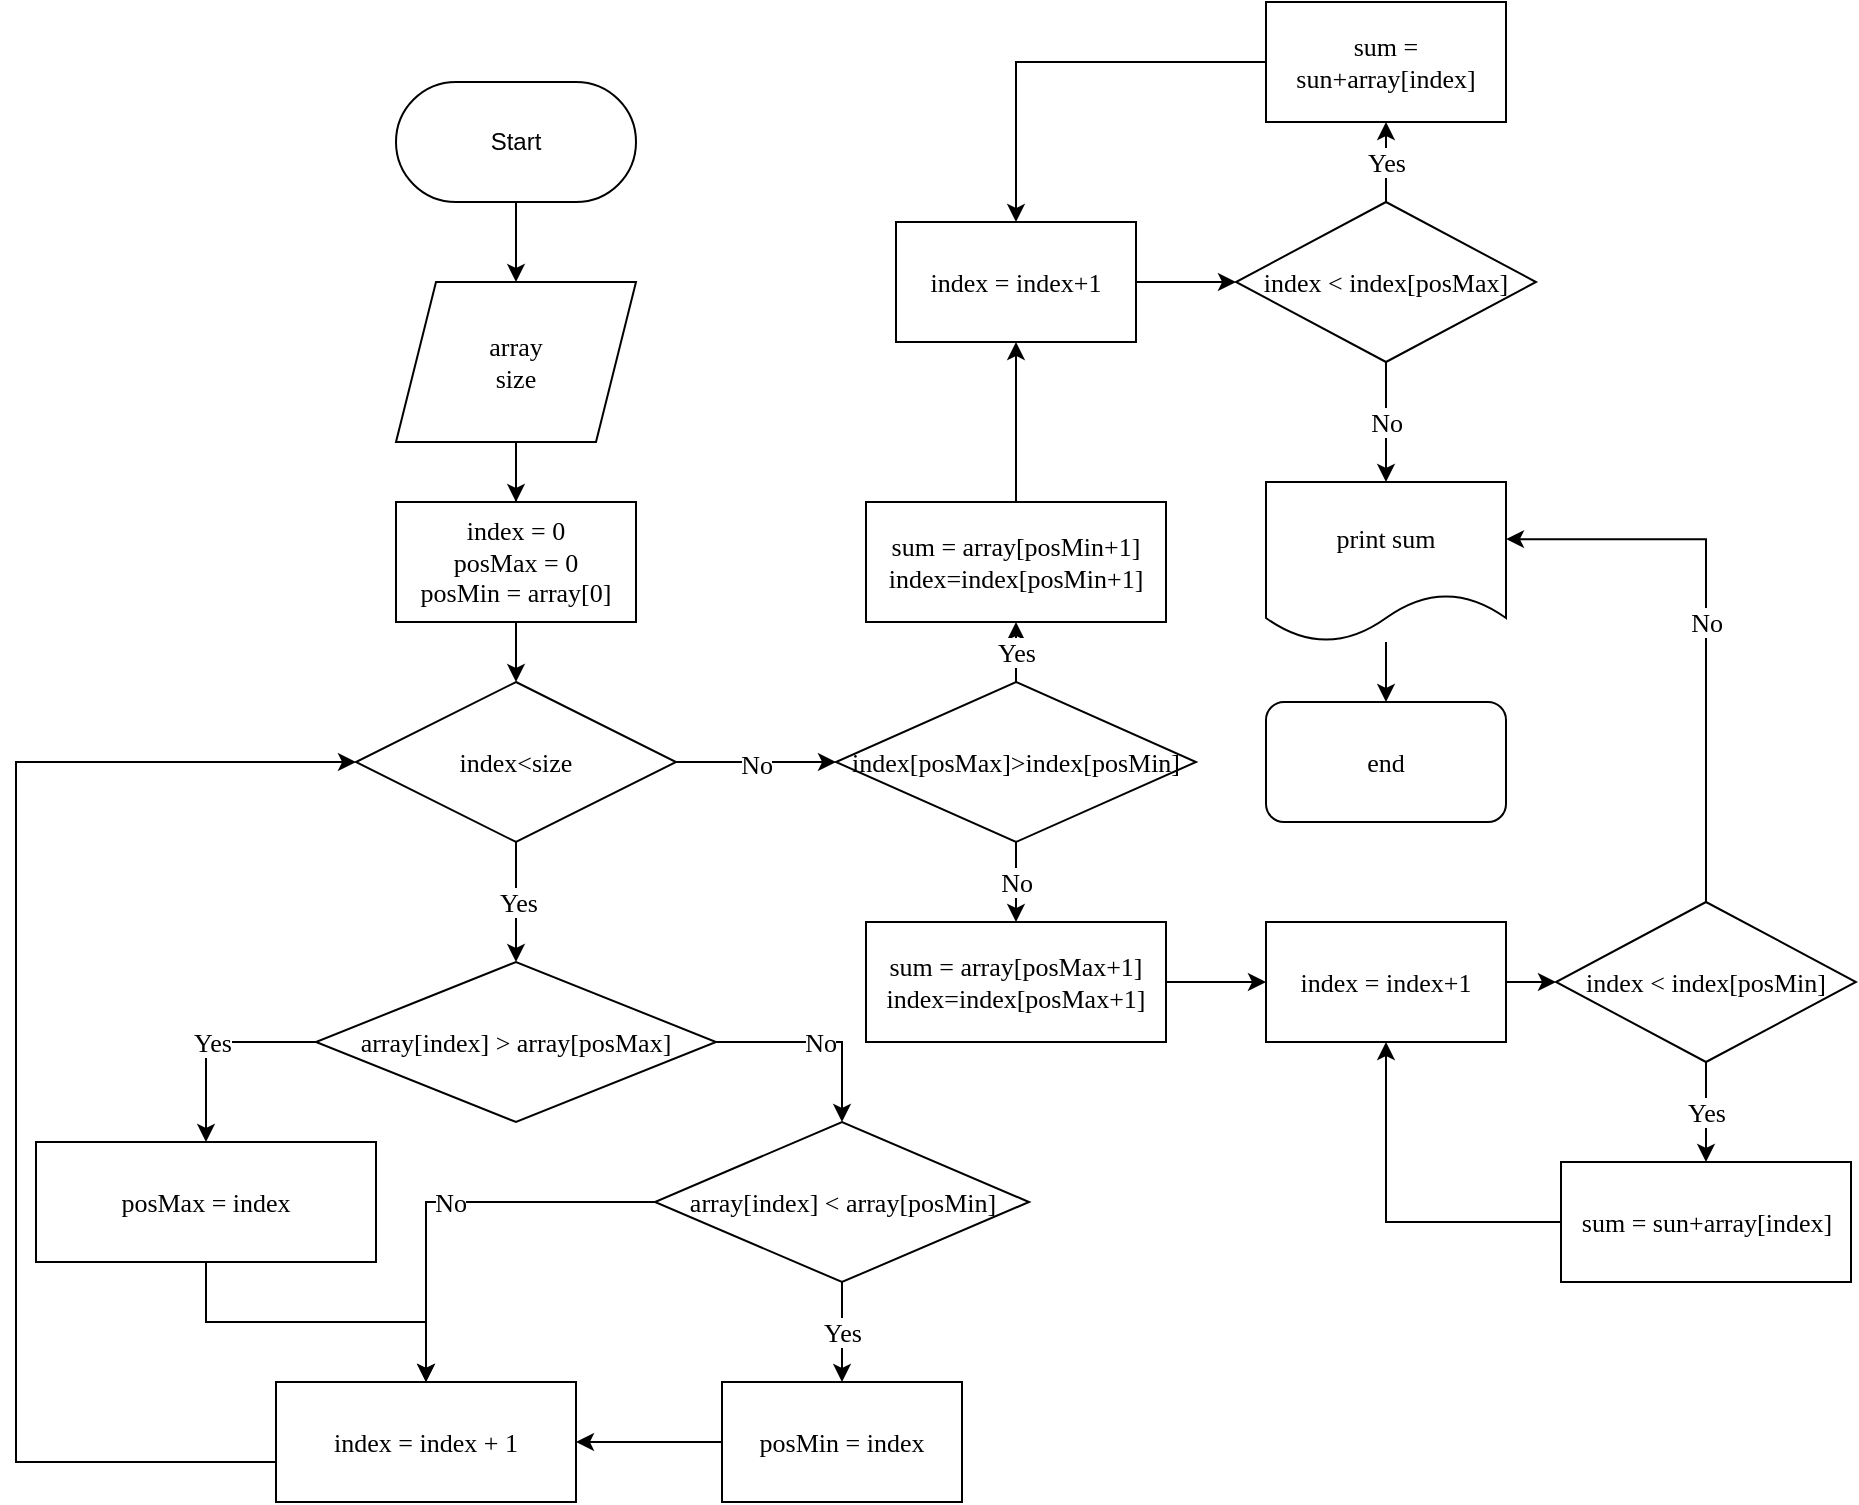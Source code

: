 <mxfile version="20.7.4" type="device"><diagram id="zdY3EIFEs-woinigaKDo" name="Страница 1"><mxGraphModel dx="1248" dy="922" grid="1" gridSize="10" guides="1" tooltips="1" connect="1" arrows="1" fold="1" page="1" pageScale="1" pageWidth="827" pageHeight="1169" math="0" shadow="0"><root><mxCell id="0"/><mxCell id="1" parent="0"/><mxCell id="6yhD4CSgYdw3VnUdJ1Sr-6" value="" style="edgeStyle=orthogonalEdgeStyle;rounded=0;orthogonalLoop=1;jettySize=auto;html=1;fontFamily=Times New Roman;fontSize=13;" parent="1" source="gyArlEGjVJteha1yTzua-1" target="6yhD4CSgYdw3VnUdJ1Sr-1" edge="1"><mxGeometry relative="1" as="geometry"/></mxCell><mxCell id="gyArlEGjVJteha1yTzua-1" value="Start" style="rounded=1;whiteSpace=wrap;html=1;arcSize=50;" parent="1" vertex="1"><mxGeometry x="200" y="50" width="120" height="60" as="geometry"/></mxCell><mxCell id="3j41rb1P7U2iDYAYCDjf-2" value="" style="edgeStyle=orthogonalEdgeStyle;rounded=0;orthogonalLoop=1;jettySize=auto;html=1;fontFamily=Times New Roman;fontSize=13;" edge="1" parent="1" source="6yhD4CSgYdw3VnUdJ1Sr-1"><mxGeometry relative="1" as="geometry"><mxPoint x="260" y="310" as="targetPoint"/></mxGeometry></mxCell><mxCell id="3j41rb1P7U2iDYAYCDjf-4" value="" style="edgeStyle=orthogonalEdgeStyle;rounded=0;orthogonalLoop=1;jettySize=auto;html=1;fontFamily=Times New Roman;fontSize=13;" edge="1" parent="1" source="6yhD4CSgYdw3VnUdJ1Sr-1" target="3j41rb1P7U2iDYAYCDjf-3"><mxGeometry relative="1" as="geometry"/></mxCell><mxCell id="6yhD4CSgYdw3VnUdJ1Sr-1" value="array&lt;br style=&quot;font-size: 13px;&quot;&gt;size" style="shape=parallelogram;perimeter=parallelogramPerimeter;whiteSpace=wrap;html=1;fixedSize=1;fontFamily=Times New Roman;fontSize=13;" parent="1" vertex="1"><mxGeometry x="200" y="150" width="120" height="80" as="geometry"/></mxCell><mxCell id="6yhD4CSgYdw3VnUdJ1Sr-5" value="end" style="rounded=1;whiteSpace=wrap;html=1;fontFamily=Times New Roman;fontSize=13;" parent="1" vertex="1"><mxGeometry x="635" y="360" width="120" height="60" as="geometry"/></mxCell><mxCell id="3j41rb1P7U2iDYAYCDjf-6" value="" style="edgeStyle=orthogonalEdgeStyle;rounded=0;orthogonalLoop=1;jettySize=auto;html=1;fontFamily=Times New Roman;fontSize=13;" edge="1" parent="1" source="3j41rb1P7U2iDYAYCDjf-3" target="3j41rb1P7U2iDYAYCDjf-5"><mxGeometry relative="1" as="geometry"/></mxCell><mxCell id="3j41rb1P7U2iDYAYCDjf-3" value="index = 0&lt;br style=&quot;font-size: 13px;&quot;&gt;posMax = 0&lt;br style=&quot;font-size: 13px;&quot;&gt;posMin = array[0]" style="whiteSpace=wrap;html=1;fontFamily=Times New Roman;fontSize=13;" vertex="1" parent="1"><mxGeometry x="200" y="260" width="120" height="60" as="geometry"/></mxCell><mxCell id="3j41rb1P7U2iDYAYCDjf-14" value="Yes" style="edgeStyle=orthogonalEdgeStyle;rounded=0;orthogonalLoop=1;jettySize=auto;html=1;entryX=0.5;entryY=0;entryDx=0;entryDy=0;fontFamily=Times New Roman;fontSize=13;" edge="1" parent="1" source="3j41rb1P7U2iDYAYCDjf-5"><mxGeometry relative="1" as="geometry"><mxPoint x="260.0" y="490" as="targetPoint"/></mxGeometry></mxCell><mxCell id="3j41rb1P7U2iDYAYCDjf-18" value="No" style="edgeStyle=orthogonalEdgeStyle;rounded=0;orthogonalLoop=1;jettySize=auto;html=1;entryX=0;entryY=0.5;entryDx=0;entryDy=0;fontFamily=Times New Roman;fontSize=13;" edge="1" parent="1" source="3j41rb1P7U2iDYAYCDjf-5"><mxGeometry relative="1" as="geometry"><mxPoint x="420" y="390" as="targetPoint"/></mxGeometry></mxCell><mxCell id="3j41rb1P7U2iDYAYCDjf-5" value="index&amp;lt;size" style="rhombus;whiteSpace=wrap;html=1;fontFamily=Times New Roman;fontSize=13;" vertex="1" parent="1"><mxGeometry x="180" y="350" width="160" height="80" as="geometry"/></mxCell><mxCell id="3j41rb1P7U2iDYAYCDjf-28" value="Yes" style="edgeStyle=orthogonalEdgeStyle;rounded=0;orthogonalLoop=1;jettySize=auto;html=1;entryX=0.5;entryY=0;entryDx=0;entryDy=0;fontFamily=Times New Roman;fontSize=13;" edge="1" parent="1" source="3j41rb1P7U2iDYAYCDjf-21" target="3j41rb1P7U2iDYAYCDjf-23"><mxGeometry relative="1" as="geometry"><mxPoint x="50.0" y="600" as="targetPoint"/><Array as="points"><mxPoint x="105" y="530"/></Array></mxGeometry></mxCell><mxCell id="3j41rb1P7U2iDYAYCDjf-30" value="No" style="edgeStyle=orthogonalEdgeStyle;rounded=0;orthogonalLoop=1;jettySize=auto;html=1;fontFamily=Times New Roman;fontSize=13;" edge="1" parent="1" source="3j41rb1P7U2iDYAYCDjf-21" target="3j41rb1P7U2iDYAYCDjf-29"><mxGeometry relative="1" as="geometry"><Array as="points"><mxPoint x="423" y="530"/></Array></mxGeometry></mxCell><mxCell id="3j41rb1P7U2iDYAYCDjf-21" value="array[index] &amp;gt; array[posMax]" style="rhombus;whiteSpace=wrap;html=1;fontSize=13;rounded=1;arcSize=0;fontFamily=Times New Roman;" vertex="1" parent="1"><mxGeometry x="160" y="490" width="200" height="80" as="geometry"/></mxCell><mxCell id="3j41rb1P7U2iDYAYCDjf-22" value="" style="edgeStyle=orthogonalEdgeStyle;rounded=0;orthogonalLoop=1;jettySize=auto;html=1;fontSize=13;fontFamily=Times New Roman;" edge="1" parent="1" source="3j41rb1P7U2iDYAYCDjf-23" target="3j41rb1P7U2iDYAYCDjf-24"><mxGeometry relative="1" as="geometry"/></mxCell><mxCell id="3j41rb1P7U2iDYAYCDjf-23" value="posMax = index" style="whiteSpace=wrap;html=1;fontSize=13;rounded=1;arcSize=0;fontFamily=Times New Roman;" vertex="1" parent="1"><mxGeometry x="20" y="580" width="170" height="60" as="geometry"/></mxCell><mxCell id="3j41rb1P7U2iDYAYCDjf-35" style="edgeStyle=orthogonalEdgeStyle;rounded=0;orthogonalLoop=1;jettySize=auto;html=1;entryX=0;entryY=0.5;entryDx=0;entryDy=0;fontFamily=Times New Roman;fontSize=13;" edge="1" parent="1" source="3j41rb1P7U2iDYAYCDjf-24" target="3j41rb1P7U2iDYAYCDjf-5"><mxGeometry x="-0.013" y="-50" relative="1" as="geometry"><Array as="points"><mxPoint x="10" y="740"/><mxPoint x="10" y="390"/></Array><mxPoint y="1" as="offset"/></mxGeometry></mxCell><mxCell id="3j41rb1P7U2iDYAYCDjf-24" value="index = index + 1" style="whiteSpace=wrap;html=1;fontSize=13;rounded=1;arcSize=0;fontFamily=Times New Roman;" vertex="1" parent="1"><mxGeometry x="140" y="700" width="150" height="60" as="geometry"/></mxCell><mxCell id="3j41rb1P7U2iDYAYCDjf-32" value="Yes" style="edgeStyle=orthogonalEdgeStyle;rounded=0;orthogonalLoop=1;jettySize=auto;html=1;fontFamily=Times New Roman;fontSize=13;" edge="1" parent="1" source="3j41rb1P7U2iDYAYCDjf-29" target="3j41rb1P7U2iDYAYCDjf-31"><mxGeometry relative="1" as="geometry"/></mxCell><mxCell id="3j41rb1P7U2iDYAYCDjf-34" value="No" style="edgeStyle=orthogonalEdgeStyle;rounded=0;orthogonalLoop=1;jettySize=auto;html=1;entryX=0.5;entryY=0;entryDx=0;entryDy=0;fontFamily=Times New Roman;fontSize=13;" edge="1" parent="1" source="3j41rb1P7U2iDYAYCDjf-29" target="3j41rb1P7U2iDYAYCDjf-24"><mxGeometry relative="1" as="geometry"><Array as="points"><mxPoint x="215" y="610"/></Array></mxGeometry></mxCell><mxCell id="3j41rb1P7U2iDYAYCDjf-29" value="array[index] &amp;lt; array[posMin]" style="rhombus;whiteSpace=wrap;html=1;fontSize=13;rounded=1;arcSize=0;fontFamily=Times New Roman;" vertex="1" parent="1"><mxGeometry x="329.5" y="570" width="187" height="80" as="geometry"/></mxCell><mxCell id="3j41rb1P7U2iDYAYCDjf-37" style="edgeStyle=orthogonalEdgeStyle;rounded=0;orthogonalLoop=1;jettySize=auto;html=1;entryX=1;entryY=0.5;entryDx=0;entryDy=0;fontFamily=Times New Roman;fontSize=13;" edge="1" parent="1" source="3j41rb1P7U2iDYAYCDjf-31" target="3j41rb1P7U2iDYAYCDjf-24"><mxGeometry relative="1" as="geometry"/></mxCell><mxCell id="3j41rb1P7U2iDYAYCDjf-31" value="posMin = index" style="whiteSpace=wrap;html=1;fontSize=13;fontFamily=Times New Roman;rounded=1;arcSize=0;" vertex="1" parent="1"><mxGeometry x="363" y="700" width="120" height="60" as="geometry"/></mxCell><mxCell id="3j41rb1P7U2iDYAYCDjf-39" value="Yes" style="edgeStyle=orthogonalEdgeStyle;rounded=0;orthogonalLoop=1;jettySize=auto;html=1;fontFamily=Times New Roman;fontSize=13;" edge="1" parent="1" source="3j41rb1P7U2iDYAYCDjf-36" target="3j41rb1P7U2iDYAYCDjf-38"><mxGeometry relative="1" as="geometry"/></mxCell><mxCell id="3j41rb1P7U2iDYAYCDjf-41" value="No" style="edgeStyle=orthogonalEdgeStyle;rounded=0;orthogonalLoop=1;jettySize=auto;html=1;entryX=0.5;entryY=0;entryDx=0;entryDy=0;fontFamily=Times New Roman;fontSize=13;" edge="1" parent="1" source="3j41rb1P7U2iDYAYCDjf-36" target="3j41rb1P7U2iDYAYCDjf-40"><mxGeometry relative="1" as="geometry"/></mxCell><mxCell id="3j41rb1P7U2iDYAYCDjf-36" value="index[posMax]&amp;gt;index[posMin]" style="rhombus;whiteSpace=wrap;html=1;fontFamily=Times New Roman;fontSize=13;" vertex="1" parent="1"><mxGeometry x="420" y="350" width="180" height="80" as="geometry"/></mxCell><mxCell id="3j41rb1P7U2iDYAYCDjf-43" value="" style="edgeStyle=orthogonalEdgeStyle;rounded=0;orthogonalLoop=1;jettySize=auto;html=1;fontFamily=Times New Roman;fontSize=13;" edge="1" parent="1" source="3j41rb1P7U2iDYAYCDjf-38" target="3j41rb1P7U2iDYAYCDjf-42"><mxGeometry relative="1" as="geometry"/></mxCell><mxCell id="3j41rb1P7U2iDYAYCDjf-38" value="sum = array[posMin+1]&lt;br&gt;index=index[posMin+1]" style="whiteSpace=wrap;html=1;fontSize=13;fontFamily=Times New Roman;" vertex="1" parent="1"><mxGeometry x="435" y="260" width="150" height="60" as="geometry"/></mxCell><mxCell id="3j41rb1P7U2iDYAYCDjf-58" style="edgeStyle=orthogonalEdgeStyle;rounded=0;orthogonalLoop=1;jettySize=auto;html=1;entryX=0;entryY=0.5;entryDx=0;entryDy=0;fontFamily=Times New Roman;fontSize=13;" edge="1" parent="1" source="3j41rb1P7U2iDYAYCDjf-40" target="3j41rb1P7U2iDYAYCDjf-53"><mxGeometry relative="1" as="geometry"/></mxCell><mxCell id="3j41rb1P7U2iDYAYCDjf-40" value="sum = array[posMax+1]&lt;br&gt;index=index[posMax+1]" style="whiteSpace=wrap;html=1;fontSize=13;fontFamily=Times New Roman;" vertex="1" parent="1"><mxGeometry x="435" y="470" width="150" height="60" as="geometry"/></mxCell><mxCell id="3j41rb1P7U2iDYAYCDjf-45" value="" style="edgeStyle=orthogonalEdgeStyle;rounded=0;orthogonalLoop=1;jettySize=auto;html=1;fontFamily=Times New Roman;fontSize=13;" edge="1" parent="1" source="3j41rb1P7U2iDYAYCDjf-42" target="3j41rb1P7U2iDYAYCDjf-44"><mxGeometry relative="1" as="geometry"/></mxCell><mxCell id="3j41rb1P7U2iDYAYCDjf-42" value="index = index+1" style="whiteSpace=wrap;html=1;fontSize=13;fontFamily=Times New Roman;" vertex="1" parent="1"><mxGeometry x="450" y="120" width="120" height="60" as="geometry"/></mxCell><mxCell id="3j41rb1P7U2iDYAYCDjf-47" value="Yes" style="edgeStyle=orthogonalEdgeStyle;rounded=0;orthogonalLoop=1;jettySize=auto;html=1;fontFamily=Times New Roman;fontSize=13;" edge="1" parent="1" source="3j41rb1P7U2iDYAYCDjf-44" target="3j41rb1P7U2iDYAYCDjf-46"><mxGeometry relative="1" as="geometry"/></mxCell><mxCell id="3j41rb1P7U2iDYAYCDjf-50" value="No" style="edgeStyle=orthogonalEdgeStyle;rounded=0;orthogonalLoop=1;jettySize=auto;html=1;fontFamily=Times New Roman;fontSize=13;" edge="1" parent="1" source="3j41rb1P7U2iDYAYCDjf-44" target="3j41rb1P7U2iDYAYCDjf-49"><mxGeometry relative="1" as="geometry"/></mxCell><mxCell id="3j41rb1P7U2iDYAYCDjf-44" value="index &amp;lt; index[posMax]" style="rhombus;whiteSpace=wrap;html=1;fontSize=13;fontFamily=Times New Roman;" vertex="1" parent="1"><mxGeometry x="620" y="110" width="150" height="80" as="geometry"/></mxCell><mxCell id="3j41rb1P7U2iDYAYCDjf-48" style="edgeStyle=orthogonalEdgeStyle;rounded=0;orthogonalLoop=1;jettySize=auto;html=1;entryX=0.5;entryY=0;entryDx=0;entryDy=0;fontFamily=Times New Roman;fontSize=13;" edge="1" parent="1" source="3j41rb1P7U2iDYAYCDjf-46" target="3j41rb1P7U2iDYAYCDjf-42"><mxGeometry relative="1" as="geometry"/></mxCell><mxCell id="3j41rb1P7U2iDYAYCDjf-46" value="sum = sun+array[index]" style="whiteSpace=wrap;html=1;fontSize=13;fontFamily=Times New Roman;" vertex="1" parent="1"><mxGeometry x="635" y="10" width="120" height="60" as="geometry"/></mxCell><mxCell id="3j41rb1P7U2iDYAYCDjf-51" style="edgeStyle=orthogonalEdgeStyle;rounded=0;orthogonalLoop=1;jettySize=auto;html=1;entryX=0.5;entryY=0;entryDx=0;entryDy=0;fontFamily=Times New Roman;fontSize=13;" edge="1" parent="1" source="3j41rb1P7U2iDYAYCDjf-49" target="6yhD4CSgYdw3VnUdJ1Sr-5"><mxGeometry relative="1" as="geometry"/></mxCell><mxCell id="3j41rb1P7U2iDYAYCDjf-49" value="print sum" style="shape=document;whiteSpace=wrap;html=1;boundedLbl=1;fontSize=13;fontFamily=Times New Roman;" vertex="1" parent="1"><mxGeometry x="635" y="250" width="120" height="80" as="geometry"/></mxCell><mxCell id="3j41rb1P7U2iDYAYCDjf-52" value="" style="edgeStyle=orthogonalEdgeStyle;rounded=0;orthogonalLoop=1;jettySize=auto;html=1;fontFamily=Times New Roman;fontSize=13;" edge="1" parent="1" source="3j41rb1P7U2iDYAYCDjf-53" target="3j41rb1P7U2iDYAYCDjf-55"><mxGeometry relative="1" as="geometry"/></mxCell><mxCell id="3j41rb1P7U2iDYAYCDjf-53" value="index = index+1" style="whiteSpace=wrap;html=1;fontSize=13;fontFamily=Times New Roman;" vertex="1" parent="1"><mxGeometry x="635" y="470" width="120" height="60" as="geometry"/></mxCell><mxCell id="3j41rb1P7U2iDYAYCDjf-54" value="Yes" style="edgeStyle=orthogonalEdgeStyle;rounded=0;orthogonalLoop=1;jettySize=auto;html=1;fontFamily=Times New Roman;fontSize=13;" edge="1" parent="1" source="3j41rb1P7U2iDYAYCDjf-55" target="3j41rb1P7U2iDYAYCDjf-57"><mxGeometry relative="1" as="geometry"/></mxCell><mxCell id="3j41rb1P7U2iDYAYCDjf-59" value="No" style="edgeStyle=orthogonalEdgeStyle;rounded=0;orthogonalLoop=1;jettySize=auto;html=1;entryX=1;entryY=0.357;entryDx=0;entryDy=0;entryPerimeter=0;fontFamily=Times New Roman;fontSize=13;" edge="1" parent="1" source="3j41rb1P7U2iDYAYCDjf-55" target="3j41rb1P7U2iDYAYCDjf-49"><mxGeometry relative="1" as="geometry"><Array as="points"><mxPoint x="855" y="279"/></Array></mxGeometry></mxCell><mxCell id="3j41rb1P7U2iDYAYCDjf-55" value="index &amp;lt; index[posMin]" style="rhombus;whiteSpace=wrap;html=1;fontSize=13;fontFamily=Times New Roman;" vertex="1" parent="1"><mxGeometry x="780" y="460" width="150" height="80" as="geometry"/></mxCell><mxCell id="3j41rb1P7U2iDYAYCDjf-56" style="edgeStyle=orthogonalEdgeStyle;rounded=0;orthogonalLoop=1;jettySize=auto;html=1;entryX=0.5;entryY=1;entryDx=0;entryDy=0;fontFamily=Times New Roman;fontSize=13;" edge="1" parent="1" source="3j41rb1P7U2iDYAYCDjf-57" target="3j41rb1P7U2iDYAYCDjf-53"><mxGeometry relative="1" as="geometry"/></mxCell><mxCell id="3j41rb1P7U2iDYAYCDjf-57" value="sum = sun+array[index]" style="whiteSpace=wrap;html=1;fontSize=13;fontFamily=Times New Roman;" vertex="1" parent="1"><mxGeometry x="782.5" y="590" width="145" height="60" as="geometry"/></mxCell></root></mxGraphModel></diagram></mxfile>